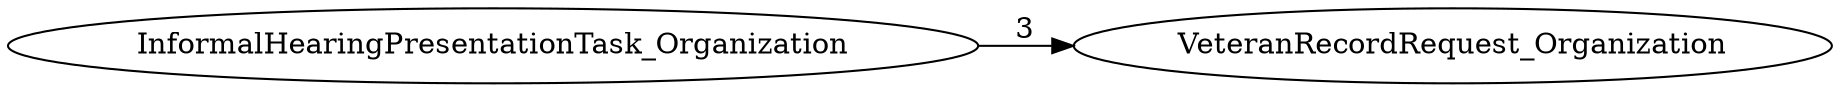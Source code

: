 digraph G {
rankdir="LR";
"InformalHearingPresentationTask_Organization" -> "VeteranRecordRequest_Organization" [label=3]
}
